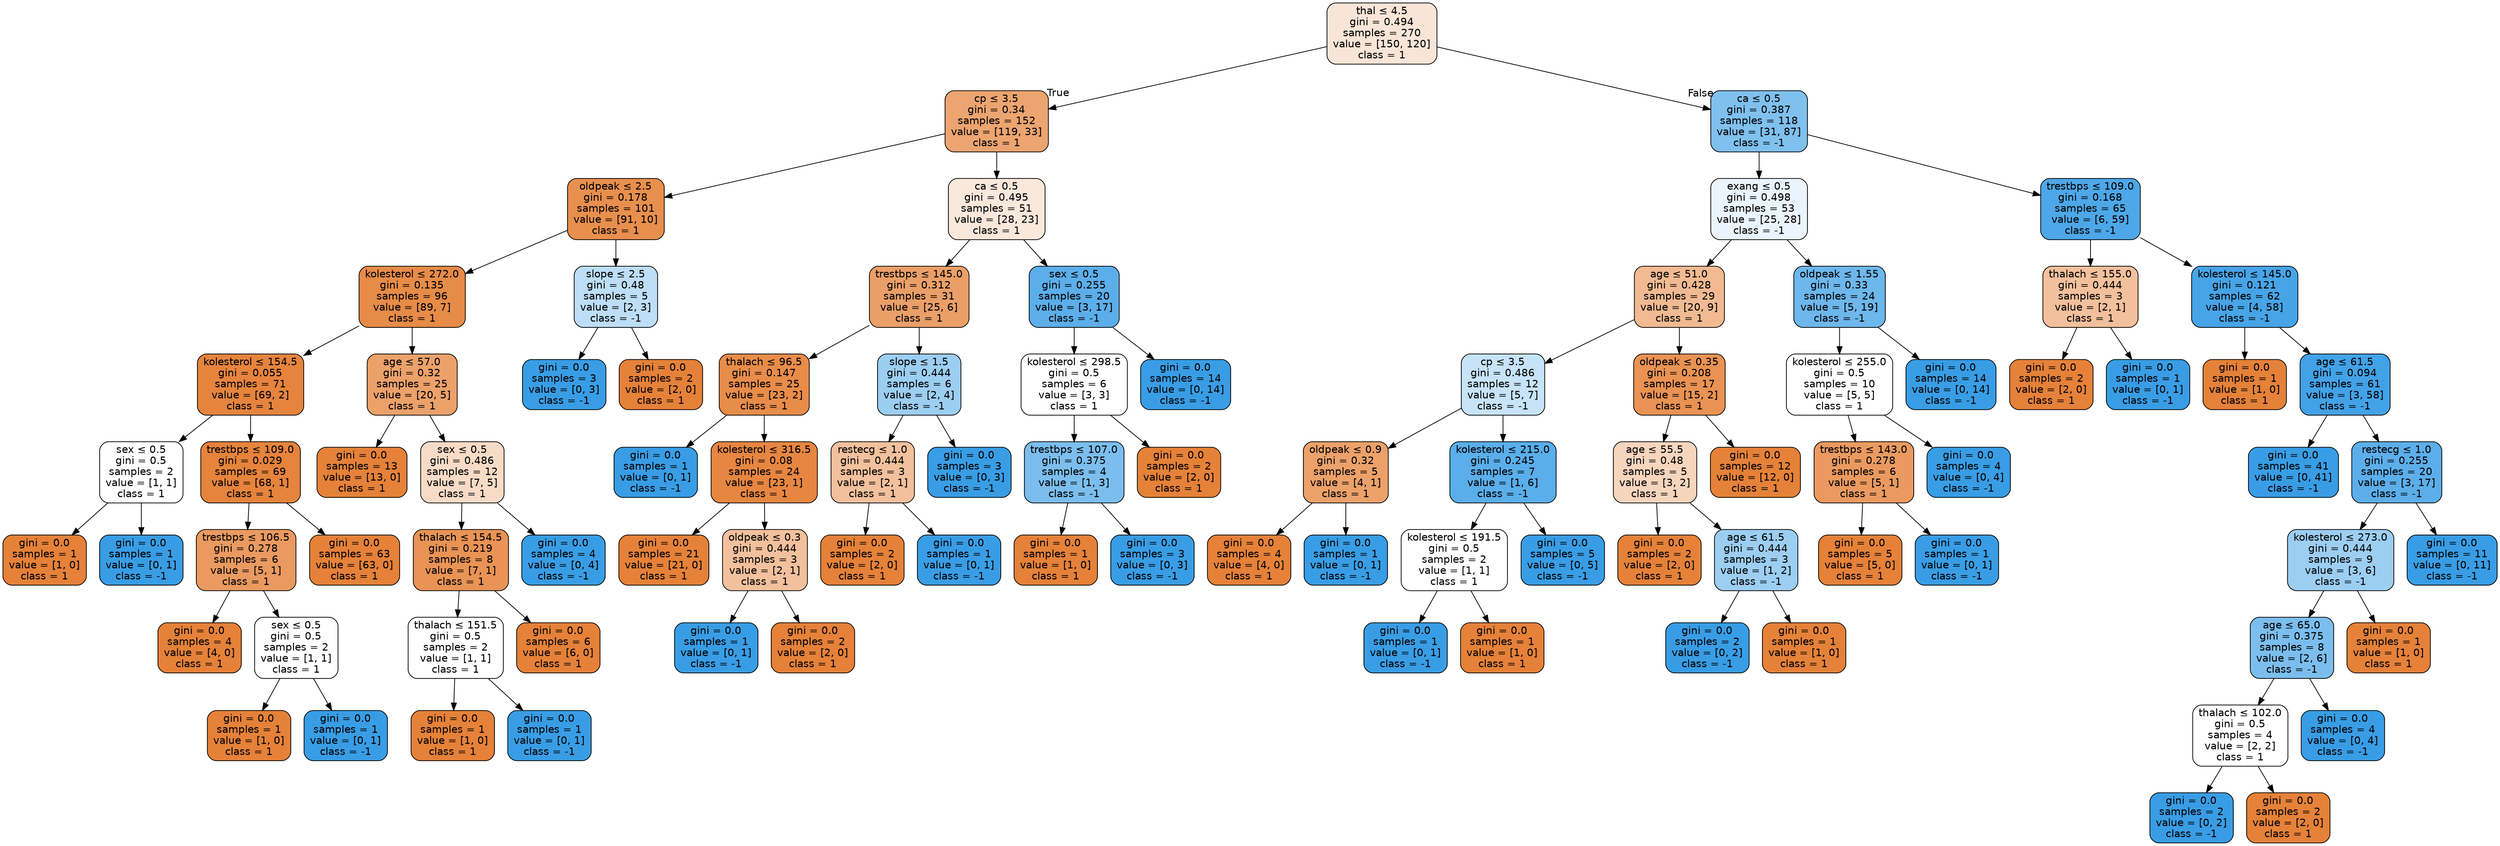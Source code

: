 digraph Tree {
node [shape=box, style="filled, rounded", color="black", fontname=helvetica] ;
edge [fontname=helvetica] ;
0 [label=<thal &le; 4.5<br/>gini = 0.494<br/>samples = 270<br/>value = [150, 120]<br/>class = 1>, fillcolor="#e5813933"] ;
1 [label=<cp &le; 3.5<br/>gini = 0.34<br/>samples = 152<br/>value = [119, 33]<br/>class = 1>, fillcolor="#e58139b8"] ;
0 -> 1 [labeldistance=2.5, labelangle=45, headlabel="True"] ;
2 [label=<oldpeak &le; 2.5<br/>gini = 0.178<br/>samples = 101<br/>value = [91, 10]<br/>class = 1>, fillcolor="#e58139e3"] ;
1 -> 2 ;
3 [label=<kolesterol &le; 272.0<br/>gini = 0.135<br/>samples = 96<br/>value = [89, 7]<br/>class = 1>, fillcolor="#e58139eb"] ;
2 -> 3 ;
4 [label=<kolesterol &le; 154.5<br/>gini = 0.055<br/>samples = 71<br/>value = [69, 2]<br/>class = 1>, fillcolor="#e58139f8"] ;
3 -> 4 ;
5 [label=<sex &le; 0.5<br/>gini = 0.5<br/>samples = 2<br/>value = [1, 1]<br/>class = 1>, fillcolor="#e5813900"] ;
4 -> 5 ;
6 [label=<gini = 0.0<br/>samples = 1<br/>value = [1, 0]<br/>class = 1>, fillcolor="#e58139ff"] ;
5 -> 6 ;
7 [label=<gini = 0.0<br/>samples = 1<br/>value = [0, 1]<br/>class = -1>, fillcolor="#399de5ff"] ;
5 -> 7 ;
8 [label=<trestbps &le; 109.0<br/>gini = 0.029<br/>samples = 69<br/>value = [68, 1]<br/>class = 1>, fillcolor="#e58139fb"] ;
4 -> 8 ;
9 [label=<trestbps &le; 106.5<br/>gini = 0.278<br/>samples = 6<br/>value = [5, 1]<br/>class = 1>, fillcolor="#e58139cc"] ;
8 -> 9 ;
10 [label=<gini = 0.0<br/>samples = 4<br/>value = [4, 0]<br/>class = 1>, fillcolor="#e58139ff"] ;
9 -> 10 ;
11 [label=<sex &le; 0.5<br/>gini = 0.5<br/>samples = 2<br/>value = [1, 1]<br/>class = 1>, fillcolor="#e5813900"] ;
9 -> 11 ;
12 [label=<gini = 0.0<br/>samples = 1<br/>value = [1, 0]<br/>class = 1>, fillcolor="#e58139ff"] ;
11 -> 12 ;
13 [label=<gini = 0.0<br/>samples = 1<br/>value = [0, 1]<br/>class = -1>, fillcolor="#399de5ff"] ;
11 -> 13 ;
14 [label=<gini = 0.0<br/>samples = 63<br/>value = [63, 0]<br/>class = 1>, fillcolor="#e58139ff"] ;
8 -> 14 ;
15 [label=<age &le; 57.0<br/>gini = 0.32<br/>samples = 25<br/>value = [20, 5]<br/>class = 1>, fillcolor="#e58139bf"] ;
3 -> 15 ;
16 [label=<gini = 0.0<br/>samples = 13<br/>value = [13, 0]<br/>class = 1>, fillcolor="#e58139ff"] ;
15 -> 16 ;
17 [label=<sex &le; 0.5<br/>gini = 0.486<br/>samples = 12<br/>value = [7, 5]<br/>class = 1>, fillcolor="#e5813949"] ;
15 -> 17 ;
18 [label=<thalach &le; 154.5<br/>gini = 0.219<br/>samples = 8<br/>value = [7, 1]<br/>class = 1>, fillcolor="#e58139db"] ;
17 -> 18 ;
19 [label=<thalach &le; 151.5<br/>gini = 0.5<br/>samples = 2<br/>value = [1, 1]<br/>class = 1>, fillcolor="#e5813900"] ;
18 -> 19 ;
20 [label=<gini = 0.0<br/>samples = 1<br/>value = [1, 0]<br/>class = 1>, fillcolor="#e58139ff"] ;
19 -> 20 ;
21 [label=<gini = 0.0<br/>samples = 1<br/>value = [0, 1]<br/>class = -1>, fillcolor="#399de5ff"] ;
19 -> 21 ;
22 [label=<gini = 0.0<br/>samples = 6<br/>value = [6, 0]<br/>class = 1>, fillcolor="#e58139ff"] ;
18 -> 22 ;
23 [label=<gini = 0.0<br/>samples = 4<br/>value = [0, 4]<br/>class = -1>, fillcolor="#399de5ff"] ;
17 -> 23 ;
24 [label=<slope &le; 2.5<br/>gini = 0.48<br/>samples = 5<br/>value = [2, 3]<br/>class = -1>, fillcolor="#399de555"] ;
2 -> 24 ;
25 [label=<gini = 0.0<br/>samples = 3<br/>value = [0, 3]<br/>class = -1>, fillcolor="#399de5ff"] ;
24 -> 25 ;
26 [label=<gini = 0.0<br/>samples = 2<br/>value = [2, 0]<br/>class = 1>, fillcolor="#e58139ff"] ;
24 -> 26 ;
27 [label=<ca &le; 0.5<br/>gini = 0.495<br/>samples = 51<br/>value = [28, 23]<br/>class = 1>, fillcolor="#e581392e"] ;
1 -> 27 ;
28 [label=<trestbps &le; 145.0<br/>gini = 0.312<br/>samples = 31<br/>value = [25, 6]<br/>class = 1>, fillcolor="#e58139c2"] ;
27 -> 28 ;
29 [label=<thalach &le; 96.5<br/>gini = 0.147<br/>samples = 25<br/>value = [23, 2]<br/>class = 1>, fillcolor="#e58139e9"] ;
28 -> 29 ;
30 [label=<gini = 0.0<br/>samples = 1<br/>value = [0, 1]<br/>class = -1>, fillcolor="#399de5ff"] ;
29 -> 30 ;
31 [label=<kolesterol &le; 316.5<br/>gini = 0.08<br/>samples = 24<br/>value = [23, 1]<br/>class = 1>, fillcolor="#e58139f4"] ;
29 -> 31 ;
32 [label=<gini = 0.0<br/>samples = 21<br/>value = [21, 0]<br/>class = 1>, fillcolor="#e58139ff"] ;
31 -> 32 ;
33 [label=<oldpeak &le; 0.3<br/>gini = 0.444<br/>samples = 3<br/>value = [2, 1]<br/>class = 1>, fillcolor="#e581397f"] ;
31 -> 33 ;
34 [label=<gini = 0.0<br/>samples = 1<br/>value = [0, 1]<br/>class = -1>, fillcolor="#399de5ff"] ;
33 -> 34 ;
35 [label=<gini = 0.0<br/>samples = 2<br/>value = [2, 0]<br/>class = 1>, fillcolor="#e58139ff"] ;
33 -> 35 ;
36 [label=<slope &le; 1.5<br/>gini = 0.444<br/>samples = 6<br/>value = [2, 4]<br/>class = -1>, fillcolor="#399de57f"] ;
28 -> 36 ;
37 [label=<restecg &le; 1.0<br/>gini = 0.444<br/>samples = 3<br/>value = [2, 1]<br/>class = 1>, fillcolor="#e581397f"] ;
36 -> 37 ;
38 [label=<gini = 0.0<br/>samples = 2<br/>value = [2, 0]<br/>class = 1>, fillcolor="#e58139ff"] ;
37 -> 38 ;
39 [label=<gini = 0.0<br/>samples = 1<br/>value = [0, 1]<br/>class = -1>, fillcolor="#399de5ff"] ;
37 -> 39 ;
40 [label=<gini = 0.0<br/>samples = 3<br/>value = [0, 3]<br/>class = -1>, fillcolor="#399de5ff"] ;
36 -> 40 ;
41 [label=<sex &le; 0.5<br/>gini = 0.255<br/>samples = 20<br/>value = [3, 17]<br/>class = -1>, fillcolor="#399de5d2"] ;
27 -> 41 ;
42 [label=<kolesterol &le; 298.5<br/>gini = 0.5<br/>samples = 6<br/>value = [3, 3]<br/>class = 1>, fillcolor="#e5813900"] ;
41 -> 42 ;
43 [label=<trestbps &le; 107.0<br/>gini = 0.375<br/>samples = 4<br/>value = [1, 3]<br/>class = -1>, fillcolor="#399de5aa"] ;
42 -> 43 ;
44 [label=<gini = 0.0<br/>samples = 1<br/>value = [1, 0]<br/>class = 1>, fillcolor="#e58139ff"] ;
43 -> 44 ;
45 [label=<gini = 0.0<br/>samples = 3<br/>value = [0, 3]<br/>class = -1>, fillcolor="#399de5ff"] ;
43 -> 45 ;
46 [label=<gini = 0.0<br/>samples = 2<br/>value = [2, 0]<br/>class = 1>, fillcolor="#e58139ff"] ;
42 -> 46 ;
47 [label=<gini = 0.0<br/>samples = 14<br/>value = [0, 14]<br/>class = -1>, fillcolor="#399de5ff"] ;
41 -> 47 ;
48 [label=<ca &le; 0.5<br/>gini = 0.387<br/>samples = 118<br/>value = [31, 87]<br/>class = -1>, fillcolor="#399de5a4"] ;
0 -> 48 [labeldistance=2.5, labelangle=-45, headlabel="False"] ;
49 [label=<exang &le; 0.5<br/>gini = 0.498<br/>samples = 53<br/>value = [25, 28]<br/>class = -1>, fillcolor="#399de51b"] ;
48 -> 49 ;
50 [label=<age &le; 51.0<br/>gini = 0.428<br/>samples = 29<br/>value = [20, 9]<br/>class = 1>, fillcolor="#e581398c"] ;
49 -> 50 ;
51 [label=<cp &le; 3.5<br/>gini = 0.486<br/>samples = 12<br/>value = [5, 7]<br/>class = -1>, fillcolor="#399de549"] ;
50 -> 51 ;
52 [label=<oldpeak &le; 0.9<br/>gini = 0.32<br/>samples = 5<br/>value = [4, 1]<br/>class = 1>, fillcolor="#e58139bf"] ;
51 -> 52 ;
53 [label=<gini = 0.0<br/>samples = 4<br/>value = [4, 0]<br/>class = 1>, fillcolor="#e58139ff"] ;
52 -> 53 ;
54 [label=<gini = 0.0<br/>samples = 1<br/>value = [0, 1]<br/>class = -1>, fillcolor="#399de5ff"] ;
52 -> 54 ;
55 [label=<kolesterol &le; 215.0<br/>gini = 0.245<br/>samples = 7<br/>value = [1, 6]<br/>class = -1>, fillcolor="#399de5d4"] ;
51 -> 55 ;
56 [label=<kolesterol &le; 191.5<br/>gini = 0.5<br/>samples = 2<br/>value = [1, 1]<br/>class = 1>, fillcolor="#e5813900"] ;
55 -> 56 ;
57 [label=<gini = 0.0<br/>samples = 1<br/>value = [0, 1]<br/>class = -1>, fillcolor="#399de5ff"] ;
56 -> 57 ;
58 [label=<gini = 0.0<br/>samples = 1<br/>value = [1, 0]<br/>class = 1>, fillcolor="#e58139ff"] ;
56 -> 58 ;
59 [label=<gini = 0.0<br/>samples = 5<br/>value = [0, 5]<br/>class = -1>, fillcolor="#399de5ff"] ;
55 -> 59 ;
60 [label=<oldpeak &le; 0.35<br/>gini = 0.208<br/>samples = 17<br/>value = [15, 2]<br/>class = 1>, fillcolor="#e58139dd"] ;
50 -> 60 ;
61 [label=<age &le; 55.5<br/>gini = 0.48<br/>samples = 5<br/>value = [3, 2]<br/>class = 1>, fillcolor="#e5813955"] ;
60 -> 61 ;
62 [label=<gini = 0.0<br/>samples = 2<br/>value = [2, 0]<br/>class = 1>, fillcolor="#e58139ff"] ;
61 -> 62 ;
63 [label=<age &le; 61.5<br/>gini = 0.444<br/>samples = 3<br/>value = [1, 2]<br/>class = -1>, fillcolor="#399de57f"] ;
61 -> 63 ;
64 [label=<gini = 0.0<br/>samples = 2<br/>value = [0, 2]<br/>class = -1>, fillcolor="#399de5ff"] ;
63 -> 64 ;
65 [label=<gini = 0.0<br/>samples = 1<br/>value = [1, 0]<br/>class = 1>, fillcolor="#e58139ff"] ;
63 -> 65 ;
66 [label=<gini = 0.0<br/>samples = 12<br/>value = [12, 0]<br/>class = 1>, fillcolor="#e58139ff"] ;
60 -> 66 ;
67 [label=<oldpeak &le; 1.55<br/>gini = 0.33<br/>samples = 24<br/>value = [5, 19]<br/>class = -1>, fillcolor="#399de5bc"] ;
49 -> 67 ;
68 [label=<kolesterol &le; 255.0<br/>gini = 0.5<br/>samples = 10<br/>value = [5, 5]<br/>class = 1>, fillcolor="#e5813900"] ;
67 -> 68 ;
69 [label=<trestbps &le; 143.0<br/>gini = 0.278<br/>samples = 6<br/>value = [5, 1]<br/>class = 1>, fillcolor="#e58139cc"] ;
68 -> 69 ;
70 [label=<gini = 0.0<br/>samples = 5<br/>value = [5, 0]<br/>class = 1>, fillcolor="#e58139ff"] ;
69 -> 70 ;
71 [label=<gini = 0.0<br/>samples = 1<br/>value = [0, 1]<br/>class = -1>, fillcolor="#399de5ff"] ;
69 -> 71 ;
72 [label=<gini = 0.0<br/>samples = 4<br/>value = [0, 4]<br/>class = -1>, fillcolor="#399de5ff"] ;
68 -> 72 ;
73 [label=<gini = 0.0<br/>samples = 14<br/>value = [0, 14]<br/>class = -1>, fillcolor="#399de5ff"] ;
67 -> 73 ;
74 [label=<trestbps &le; 109.0<br/>gini = 0.168<br/>samples = 65<br/>value = [6, 59]<br/>class = -1>, fillcolor="#399de5e5"] ;
48 -> 74 ;
75 [label=<thalach &le; 155.0<br/>gini = 0.444<br/>samples = 3<br/>value = [2, 1]<br/>class = 1>, fillcolor="#e581397f"] ;
74 -> 75 ;
76 [label=<gini = 0.0<br/>samples = 2<br/>value = [2, 0]<br/>class = 1>, fillcolor="#e58139ff"] ;
75 -> 76 ;
77 [label=<gini = 0.0<br/>samples = 1<br/>value = [0, 1]<br/>class = -1>, fillcolor="#399de5ff"] ;
75 -> 77 ;
78 [label=<kolesterol &le; 145.0<br/>gini = 0.121<br/>samples = 62<br/>value = [4, 58]<br/>class = -1>, fillcolor="#399de5ed"] ;
74 -> 78 ;
79 [label=<gini = 0.0<br/>samples = 1<br/>value = [1, 0]<br/>class = 1>, fillcolor="#e58139ff"] ;
78 -> 79 ;
80 [label=<age &le; 61.5<br/>gini = 0.094<br/>samples = 61<br/>value = [3, 58]<br/>class = -1>, fillcolor="#399de5f2"] ;
78 -> 80 ;
81 [label=<gini = 0.0<br/>samples = 41<br/>value = [0, 41]<br/>class = -1>, fillcolor="#399de5ff"] ;
80 -> 81 ;
82 [label=<restecg &le; 1.0<br/>gini = 0.255<br/>samples = 20<br/>value = [3, 17]<br/>class = -1>, fillcolor="#399de5d2"] ;
80 -> 82 ;
83 [label=<kolesterol &le; 273.0<br/>gini = 0.444<br/>samples = 9<br/>value = [3, 6]<br/>class = -1>, fillcolor="#399de57f"] ;
82 -> 83 ;
84 [label=<age &le; 65.0<br/>gini = 0.375<br/>samples = 8<br/>value = [2, 6]<br/>class = -1>, fillcolor="#399de5aa"] ;
83 -> 84 ;
85 [label=<thalach &le; 102.0<br/>gini = 0.5<br/>samples = 4<br/>value = [2, 2]<br/>class = 1>, fillcolor="#e5813900"] ;
84 -> 85 ;
86 [label=<gini = 0.0<br/>samples = 2<br/>value = [0, 2]<br/>class = -1>, fillcolor="#399de5ff"] ;
85 -> 86 ;
87 [label=<gini = 0.0<br/>samples = 2<br/>value = [2, 0]<br/>class = 1>, fillcolor="#e58139ff"] ;
85 -> 87 ;
88 [label=<gini = 0.0<br/>samples = 4<br/>value = [0, 4]<br/>class = -1>, fillcolor="#399de5ff"] ;
84 -> 88 ;
89 [label=<gini = 0.0<br/>samples = 1<br/>value = [1, 0]<br/>class = 1>, fillcolor="#e58139ff"] ;
83 -> 89 ;
90 [label=<gini = 0.0<br/>samples = 11<br/>value = [0, 11]<br/>class = -1>, fillcolor="#399de5ff"] ;
82 -> 90 ;
}
